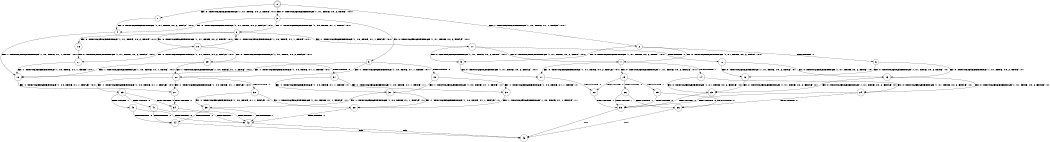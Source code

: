 digraph BCG {
size = "7, 10.5";
center = TRUE;
node [shape = circle];
0 [peripheries = 2];
0 -> 1 [label = "EX !0 !ATOMIC_EXCH_BRANCH (1, +1, TRUE, +0, 2, TRUE) !:0:1:"];
0 -> 2 [label = "EX !1 !ATOMIC_EXCH_BRANCH (1, +0, TRUE, +1, 1, FALSE) !:0:1:"];
0 -> 3 [label = "EX !0 !ATOMIC_EXCH_BRANCH (1, +1, TRUE, +0, 2, TRUE) !:0:1:"];
1 -> 4 [label = "EX !0 !ATOMIC_EXCH_BRANCH (1, +1, TRUE, +0, 2, FALSE) !:0:1:"];
2 -> 5 [label = "EX !0 !ATOMIC_EXCH_BRANCH (1, +1, TRUE, +0, 2, TRUE) !:0:1:"];
2 -> 6 [label = "TERMINATE !1"];
2 -> 7 [label = "EX !0 !ATOMIC_EXCH_BRANCH (1, +1, TRUE, +0, 2, TRUE) !:0:1:"];
3 -> 4 [label = "EX !0 !ATOMIC_EXCH_BRANCH (1, +1, TRUE, +0, 2, FALSE) !:0:1:"];
3 -> 8 [label = "EX !1 !ATOMIC_EXCH_BRANCH (1, +0, TRUE, +1, 1, TRUE) !:0:1:"];
3 -> 9 [label = "EX !0 !ATOMIC_EXCH_BRANCH (1, +1, TRUE, +0, 2, FALSE) !:0:1:"];
4 -> 10 [label = "EX !1 !ATOMIC_EXCH_BRANCH (1, +0, TRUE, +1, 1, TRUE) !:0:1:"];
5 -> 11 [label = "EX !0 !ATOMIC_EXCH_BRANCH (1, +1, TRUE, +0, 2, FALSE) !:0:1:"];
6 -> 12 [label = "EX !0 !ATOMIC_EXCH_BRANCH (1, +1, TRUE, +0, 2, TRUE) !:0:"];
6 -> 13 [label = "EX !0 !ATOMIC_EXCH_BRANCH (1, +1, TRUE, +0, 2, TRUE) !:0:"];
7 -> 11 [label = "EX !0 !ATOMIC_EXCH_BRANCH (1, +1, TRUE, +0, 2, FALSE) !:0:1:"];
7 -> 14 [label = "TERMINATE !1"];
7 -> 15 [label = "EX !0 !ATOMIC_EXCH_BRANCH (1, +1, TRUE, +0, 2, FALSE) !:0:1:"];
8 -> 16 [label = "EX !0 !ATOMIC_EXCH_BRANCH (1, +1, TRUE, +0, 2, TRUE) !:0:1:"];
8 -> 17 [label = "EX !1 !ATOMIC_EXCH_BRANCH (1, +0, TRUE, +1, 1, FALSE) !:0:1:"];
8 -> 18 [label = "EX !0 !ATOMIC_EXCH_BRANCH (1, +1, TRUE, +0, 2, TRUE) !:0:1:"];
9 -> 10 [label = "EX !1 !ATOMIC_EXCH_BRANCH (1, +0, TRUE, +1, 1, TRUE) !:0:1:"];
9 -> 19 [label = "TERMINATE !0"];
9 -> 20 [label = "EX !1 !ATOMIC_EXCH_BRANCH (1, +0, TRUE, +1, 1, TRUE) !:0:1:"];
10 -> 21 [label = "EX !1 !ATOMIC_EXCH_BRANCH (1, +0, TRUE, +1, 1, FALSE) !:0:1:"];
11 -> 22 [label = "TERMINATE !0"];
12 -> 23 [label = "EX !0 !ATOMIC_EXCH_BRANCH (1, +1, TRUE, +0, 2, FALSE) !:0:"];
13 -> 23 [label = "EX !0 !ATOMIC_EXCH_BRANCH (1, +1, TRUE, +0, 2, FALSE) !:0:"];
13 -> 24 [label = "EX !0 !ATOMIC_EXCH_BRANCH (1, +1, TRUE, +0, 2, FALSE) !:0:"];
14 -> 23 [label = "EX !0 !ATOMIC_EXCH_BRANCH (1, +1, TRUE, +0, 2, FALSE) !:0:"];
14 -> 24 [label = "EX !0 !ATOMIC_EXCH_BRANCH (1, +1, TRUE, +0, 2, FALSE) !:0:"];
15 -> 22 [label = "TERMINATE !0"];
15 -> 25 [label = "TERMINATE !1"];
15 -> 26 [label = "TERMINATE !0"];
16 -> 27 [label = "EX !0 !ATOMIC_EXCH_BRANCH (1, +1, TRUE, +0, 2, FALSE) !:0:1:"];
17 -> 5 [label = "EX !0 !ATOMIC_EXCH_BRANCH (1, +1, TRUE, +0, 2, TRUE) !:0:1:"];
17 -> 28 [label = "TERMINATE !1"];
17 -> 7 [label = "EX !0 !ATOMIC_EXCH_BRANCH (1, +1, TRUE, +0, 2, TRUE) !:0:1:"];
18 -> 27 [label = "EX !0 !ATOMIC_EXCH_BRANCH (1, +1, TRUE, +0, 2, FALSE) !:0:1:"];
18 -> 8 [label = "EX !1 !ATOMIC_EXCH_BRANCH (1, +0, TRUE, +1, 1, TRUE) !:0:1:"];
18 -> 29 [label = "EX !0 !ATOMIC_EXCH_BRANCH (1, +1, TRUE, +0, 2, FALSE) !:0:1:"];
19 -> 30 [label = "EX !1 !ATOMIC_EXCH_BRANCH (1, +0, TRUE, +1, 1, TRUE) !:1:"];
19 -> 31 [label = "EX !1 !ATOMIC_EXCH_BRANCH (1, +0, TRUE, +1, 1, TRUE) !:1:"];
20 -> 21 [label = "EX !1 !ATOMIC_EXCH_BRANCH (1, +0, TRUE, +1, 1, FALSE) !:0:1:"];
20 -> 32 [label = "TERMINATE !0"];
20 -> 33 [label = "EX !1 !ATOMIC_EXCH_BRANCH (1, +0, TRUE, +1, 1, FALSE) !:0:1:"];
21 -> 34 [label = "TERMINATE !0"];
22 -> 35 [label = "TERMINATE !1"];
23 -> 35 [label = "TERMINATE !0"];
24 -> 35 [label = "TERMINATE !0"];
24 -> 36 [label = "TERMINATE !0"];
25 -> 35 [label = "TERMINATE !0"];
25 -> 36 [label = "TERMINATE !0"];
26 -> 35 [label = "TERMINATE !1"];
26 -> 36 [label = "TERMINATE !1"];
27 -> 10 [label = "EX !1 !ATOMIC_EXCH_BRANCH (1, +0, TRUE, +1, 1, TRUE) !:0:1:"];
28 -> 12 [label = "EX !0 !ATOMIC_EXCH_BRANCH (1, +1, TRUE, +0, 2, TRUE) !:0:"];
28 -> 13 [label = "EX !0 !ATOMIC_EXCH_BRANCH (1, +1, TRUE, +0, 2, TRUE) !:0:"];
29 -> 10 [label = "EX !1 !ATOMIC_EXCH_BRANCH (1, +0, TRUE, +1, 1, TRUE) !:0:1:"];
29 -> 37 [label = "TERMINATE !0"];
29 -> 20 [label = "EX !1 !ATOMIC_EXCH_BRANCH (1, +0, TRUE, +1, 1, TRUE) !:0:1:"];
30 -> 38 [label = "EX !1 !ATOMIC_EXCH_BRANCH (1, +0, TRUE, +1, 1, FALSE) !:1:"];
31 -> 38 [label = "EX !1 !ATOMIC_EXCH_BRANCH (1, +0, TRUE, +1, 1, FALSE) !:1:"];
31 -> 39 [label = "EX !1 !ATOMIC_EXCH_BRANCH (1, +0, TRUE, +1, 1, FALSE) !:1:"];
32 -> 38 [label = "EX !1 !ATOMIC_EXCH_BRANCH (1, +0, TRUE, +1, 1, FALSE) !:1:"];
32 -> 39 [label = "EX !1 !ATOMIC_EXCH_BRANCH (1, +0, TRUE, +1, 1, FALSE) !:1:"];
33 -> 34 [label = "TERMINATE !0"];
33 -> 40 [label = "TERMINATE !1"];
33 -> 41 [label = "TERMINATE !0"];
34 -> 42 [label = "TERMINATE !1"];
35 -> 43 [label = "exit"];
36 -> 43 [label = "exit"];
37 -> 30 [label = "EX !1 !ATOMIC_EXCH_BRANCH (1, +0, TRUE, +1, 1, TRUE) !:1:"];
37 -> 31 [label = "EX !1 !ATOMIC_EXCH_BRANCH (1, +0, TRUE, +1, 1, TRUE) !:1:"];
38 -> 42 [label = "TERMINATE !1"];
39 -> 42 [label = "TERMINATE !1"];
39 -> 44 [label = "TERMINATE !1"];
40 -> 42 [label = "TERMINATE !0"];
40 -> 44 [label = "TERMINATE !0"];
41 -> 42 [label = "TERMINATE !1"];
41 -> 44 [label = "TERMINATE !1"];
42 -> 43 [label = "exit"];
44 -> 43 [label = "exit"];
}
